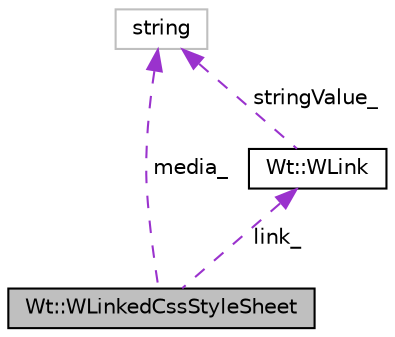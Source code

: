 digraph "Wt::WLinkedCssStyleSheet"
{
 // LATEX_PDF_SIZE
  edge [fontname="Helvetica",fontsize="10",labelfontname="Helvetica",labelfontsize="10"];
  node [fontname="Helvetica",fontsize="10",shape=record];
  Node1 [label="Wt::WLinkedCssStyleSheet",height=0.2,width=0.4,color="black", fillcolor="grey75", style="filled", fontcolor="black",tooltip="An external CSS style sheet."];
  Node2 -> Node1 [dir="back",color="darkorchid3",fontsize="10",style="dashed",label=" media_" ,fontname="Helvetica"];
  Node2 [label="string",height=0.2,width=0.4,color="grey75", fillcolor="white", style="filled",tooltip=" "];
  Node3 -> Node1 [dir="back",color="darkorchid3",fontsize="10",style="dashed",label=" link_" ,fontname="Helvetica"];
  Node3 [label="Wt::WLink",height=0.2,width=0.4,color="black", fillcolor="white", style="filled",URL="$classWt_1_1WLink.html",tooltip="A value class that defines a hyperlink target."];
  Node2 -> Node3 [dir="back",color="darkorchid3",fontsize="10",style="dashed",label=" stringValue_" ,fontname="Helvetica"];
}
